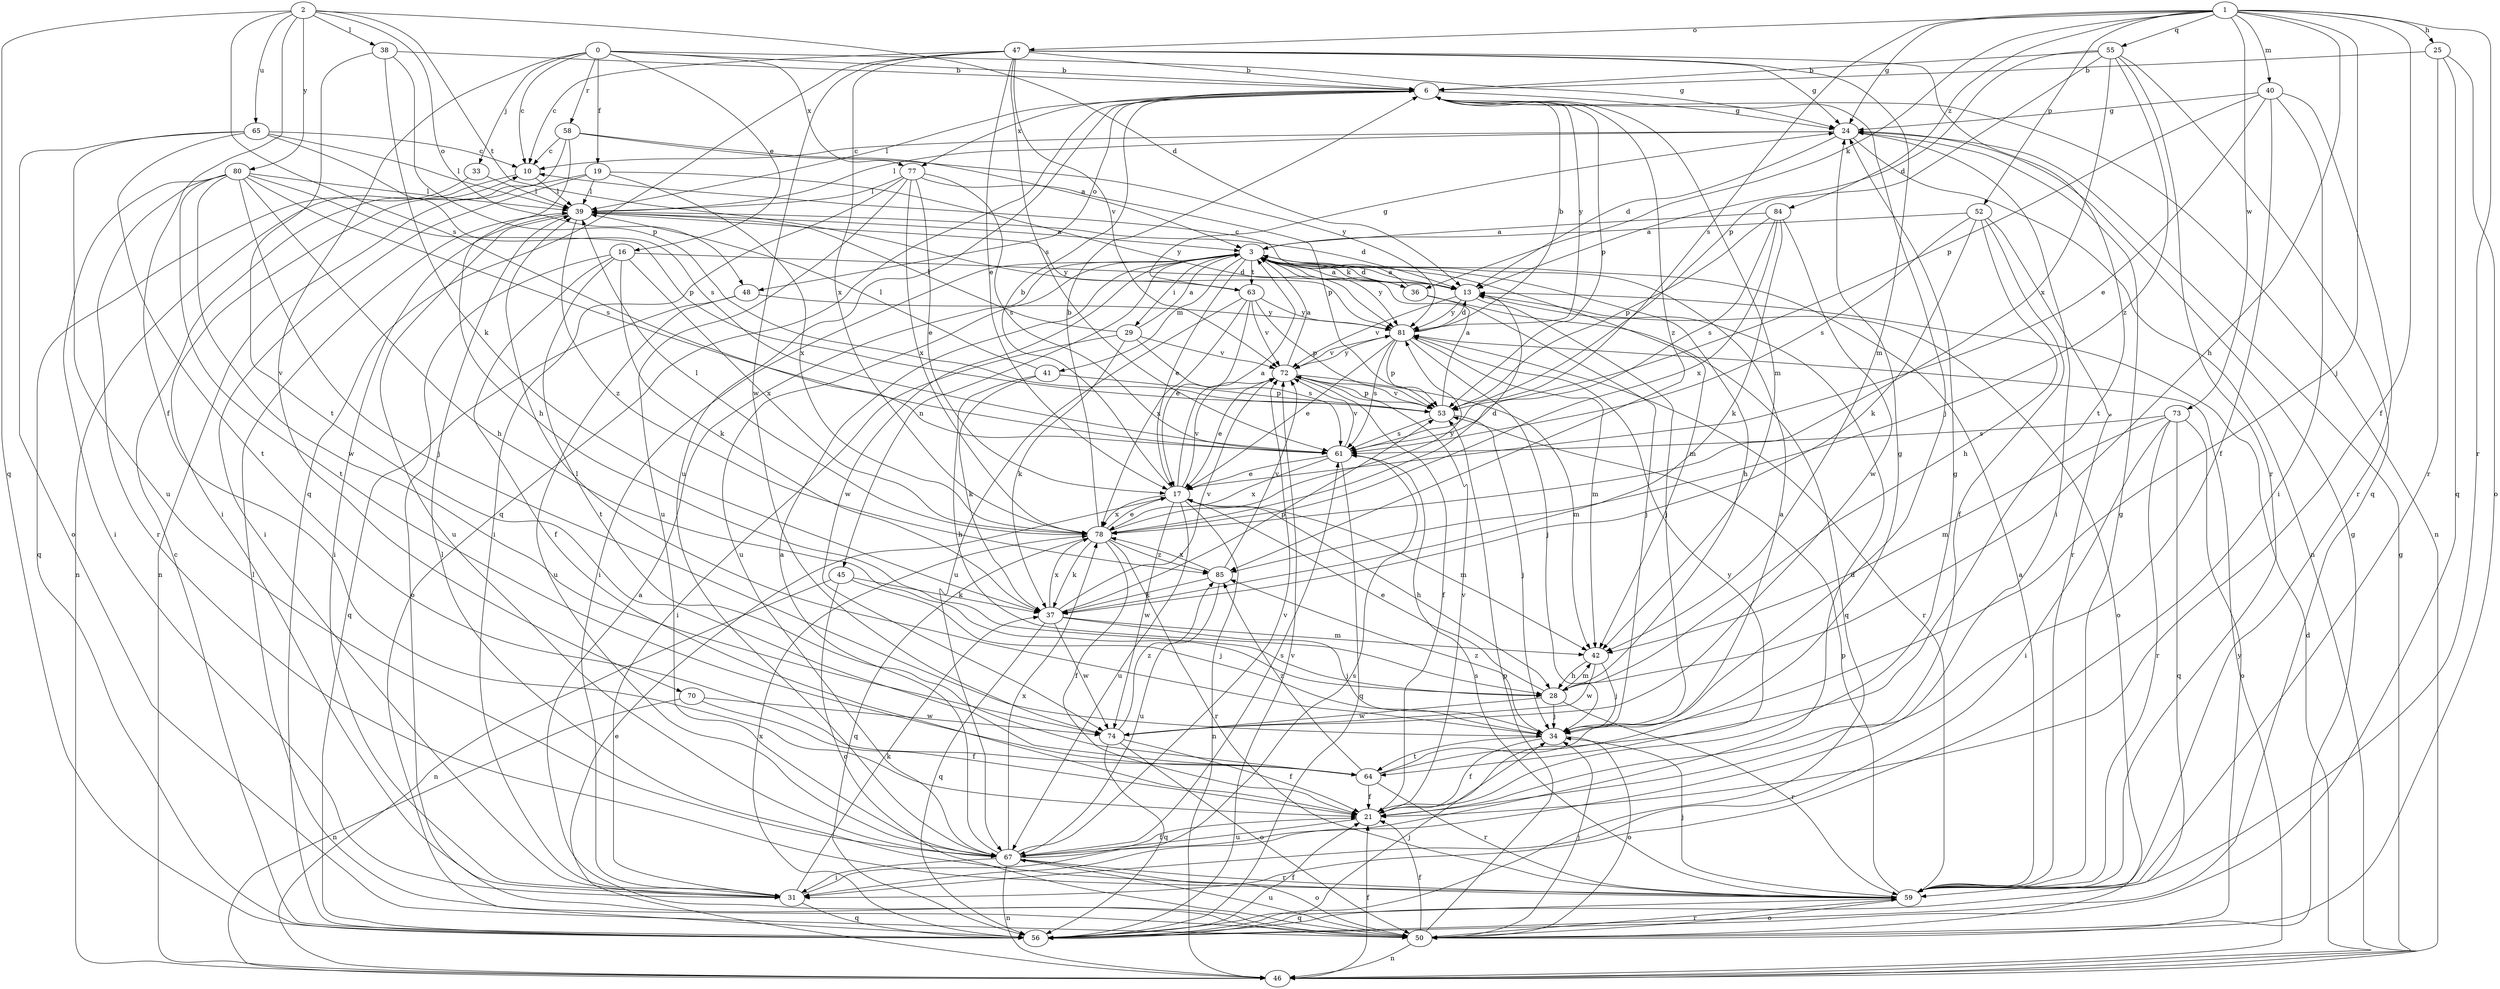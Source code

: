 strict digraph  {
0;
1;
2;
3;
6;
10;
13;
16;
17;
19;
21;
24;
25;
28;
29;
31;
33;
34;
36;
37;
38;
39;
40;
41;
42;
45;
46;
47;
48;
50;
52;
53;
55;
56;
58;
59;
61;
63;
64;
65;
67;
70;
72;
73;
74;
77;
78;
80;
81;
84;
85;
0 -> 6  [label=b];
0 -> 10  [label=c];
0 -> 16  [label=e];
0 -> 19  [label=f];
0 -> 24  [label=g];
0 -> 33  [label=j];
0 -> 58  [label=r];
0 -> 70  [label=v];
0 -> 77  [label=x];
1 -> 21  [label=f];
1 -> 24  [label=g];
1 -> 25  [label=h];
1 -> 28  [label=h];
1 -> 34  [label=j];
1 -> 36  [label=k];
1 -> 40  [label=m];
1 -> 47  [label=o];
1 -> 52  [label=p];
1 -> 55  [label=q];
1 -> 59  [label=r];
1 -> 61  [label=s];
1 -> 73  [label=w];
1 -> 84  [label=z];
2 -> 13  [label=d];
2 -> 21  [label=f];
2 -> 38  [label=l];
2 -> 48  [label=o];
2 -> 56  [label=q];
2 -> 61  [label=s];
2 -> 63  [label=t];
2 -> 65  [label=u];
2 -> 80  [label=y];
3 -> 13  [label=d];
3 -> 17  [label=e];
3 -> 28  [label=h];
3 -> 29  [label=i];
3 -> 31  [label=i];
3 -> 36  [label=k];
3 -> 41  [label=m];
3 -> 42  [label=m];
3 -> 45  [label=n];
3 -> 63  [label=t];
3 -> 67  [label=u];
3 -> 74  [label=w];
3 -> 81  [label=y];
6 -> 24  [label=g];
6 -> 34  [label=j];
6 -> 39  [label=l];
6 -> 42  [label=m];
6 -> 46  [label=n];
6 -> 48  [label=o];
6 -> 53  [label=p];
6 -> 56  [label=q];
6 -> 67  [label=u];
6 -> 77  [label=x];
6 -> 81  [label=y];
6 -> 85  [label=z];
10 -> 39  [label=l];
10 -> 46  [label=n];
13 -> 3  [label=a];
13 -> 34  [label=j];
13 -> 50  [label=o];
13 -> 72  [label=v];
13 -> 81  [label=y];
16 -> 13  [label=d];
16 -> 21  [label=f];
16 -> 37  [label=k];
16 -> 50  [label=o];
16 -> 64  [label=t];
16 -> 78  [label=x];
17 -> 3  [label=a];
17 -> 6  [label=b];
17 -> 28  [label=h];
17 -> 42  [label=m];
17 -> 46  [label=n];
17 -> 67  [label=u];
17 -> 72  [label=v];
17 -> 74  [label=w];
17 -> 78  [label=x];
19 -> 31  [label=i];
19 -> 39  [label=l];
19 -> 46  [label=n];
19 -> 78  [label=x];
19 -> 81  [label=y];
21 -> 24  [label=g];
21 -> 67  [label=u];
21 -> 72  [label=v];
21 -> 81  [label=y];
24 -> 10  [label=c];
24 -> 13  [label=d];
24 -> 31  [label=i];
24 -> 39  [label=l];
24 -> 46  [label=n];
25 -> 6  [label=b];
25 -> 50  [label=o];
25 -> 56  [label=q];
25 -> 59  [label=r];
28 -> 17  [label=e];
28 -> 34  [label=j];
28 -> 42  [label=m];
28 -> 59  [label=r];
28 -> 74  [label=w];
29 -> 3  [label=a];
29 -> 31  [label=i];
29 -> 37  [label=k];
29 -> 39  [label=l];
29 -> 61  [label=s];
29 -> 72  [label=v];
31 -> 37  [label=k];
31 -> 56  [label=q];
31 -> 61  [label=s];
33 -> 39  [label=l];
33 -> 56  [label=q];
34 -> 21  [label=f];
34 -> 39  [label=l];
34 -> 50  [label=o];
34 -> 64  [label=t];
34 -> 85  [label=z];
36 -> 3  [label=a];
36 -> 10  [label=c];
36 -> 34  [label=j];
36 -> 56  [label=q];
37 -> 34  [label=j];
37 -> 42  [label=m];
37 -> 53  [label=p];
37 -> 56  [label=q];
37 -> 72  [label=v];
37 -> 74  [label=w];
37 -> 78  [label=x];
38 -> 6  [label=b];
38 -> 37  [label=k];
38 -> 53  [label=p];
38 -> 64  [label=t];
39 -> 3  [label=a];
39 -> 13  [label=d];
39 -> 31  [label=i];
39 -> 67  [label=u];
39 -> 81  [label=y];
39 -> 85  [label=z];
40 -> 17  [label=e];
40 -> 21  [label=f];
40 -> 24  [label=g];
40 -> 31  [label=i];
40 -> 53  [label=p];
40 -> 59  [label=r];
41 -> 28  [label=h];
41 -> 37  [label=k];
41 -> 39  [label=l];
41 -> 53  [label=p];
42 -> 28  [label=h];
42 -> 34  [label=j];
42 -> 74  [label=w];
45 -> 34  [label=j];
45 -> 37  [label=k];
45 -> 46  [label=n];
45 -> 50  [label=o];
46 -> 13  [label=d];
46 -> 17  [label=e];
46 -> 21  [label=f];
46 -> 24  [label=g];
46 -> 81  [label=y];
47 -> 6  [label=b];
47 -> 10  [label=c];
47 -> 17  [label=e];
47 -> 24  [label=g];
47 -> 42  [label=m];
47 -> 56  [label=q];
47 -> 61  [label=s];
47 -> 64  [label=t];
47 -> 72  [label=v];
47 -> 74  [label=w];
47 -> 78  [label=x];
48 -> 56  [label=q];
48 -> 67  [label=u];
48 -> 81  [label=y];
50 -> 3  [label=a];
50 -> 21  [label=f];
50 -> 24  [label=g];
50 -> 34  [label=j];
50 -> 39  [label=l];
50 -> 46  [label=n];
50 -> 53  [label=p];
50 -> 59  [label=r];
50 -> 67  [label=u];
52 -> 3  [label=a];
52 -> 21  [label=f];
52 -> 28  [label=h];
52 -> 37  [label=k];
52 -> 59  [label=r];
52 -> 61  [label=s];
53 -> 3  [label=a];
53 -> 34  [label=j];
53 -> 61  [label=s];
53 -> 72  [label=v];
55 -> 6  [label=b];
55 -> 13  [label=d];
55 -> 53  [label=p];
55 -> 56  [label=q];
55 -> 59  [label=r];
55 -> 78  [label=x];
55 -> 85  [label=z];
56 -> 10  [label=c];
56 -> 21  [label=f];
56 -> 34  [label=j];
56 -> 72  [label=v];
56 -> 78  [label=x];
58 -> 3  [label=a];
58 -> 10  [label=c];
58 -> 28  [label=h];
58 -> 31  [label=i];
58 -> 81  [label=y];
59 -> 3  [label=a];
59 -> 24  [label=g];
59 -> 34  [label=j];
59 -> 39  [label=l];
59 -> 50  [label=o];
59 -> 53  [label=p];
59 -> 56  [label=q];
59 -> 61  [label=s];
61 -> 17  [label=e];
61 -> 56  [label=q];
61 -> 72  [label=v];
61 -> 78  [label=x];
63 -> 17  [label=e];
63 -> 24  [label=g];
63 -> 53  [label=p];
63 -> 67  [label=u];
63 -> 72  [label=v];
63 -> 78  [label=x];
63 -> 81  [label=y];
64 -> 3  [label=a];
64 -> 21  [label=f];
64 -> 24  [label=g];
64 -> 59  [label=r];
64 -> 85  [label=z];
65 -> 10  [label=c];
65 -> 39  [label=l];
65 -> 50  [label=o];
65 -> 61  [label=s];
65 -> 64  [label=t];
65 -> 67  [label=u];
67 -> 3  [label=a];
67 -> 13  [label=d];
67 -> 21  [label=f];
67 -> 31  [label=i];
67 -> 46  [label=n];
67 -> 50  [label=o];
67 -> 59  [label=r];
67 -> 61  [label=s];
67 -> 72  [label=v];
67 -> 78  [label=x];
70 -> 21  [label=f];
70 -> 46  [label=n];
70 -> 74  [label=w];
72 -> 3  [label=a];
72 -> 17  [label=e];
72 -> 21  [label=f];
72 -> 42  [label=m];
72 -> 53  [label=p];
72 -> 81  [label=y];
73 -> 31  [label=i];
73 -> 42  [label=m];
73 -> 50  [label=o];
73 -> 56  [label=q];
73 -> 59  [label=r];
73 -> 61  [label=s];
74 -> 21  [label=f];
74 -> 50  [label=o];
74 -> 56  [label=q];
74 -> 85  [label=z];
77 -> 17  [label=e];
77 -> 31  [label=i];
77 -> 39  [label=l];
77 -> 53  [label=p];
77 -> 61  [label=s];
77 -> 67  [label=u];
77 -> 78  [label=x];
78 -> 6  [label=b];
78 -> 13  [label=d];
78 -> 17  [label=e];
78 -> 21  [label=f];
78 -> 37  [label=k];
78 -> 39  [label=l];
78 -> 56  [label=q];
78 -> 59  [label=r];
78 -> 81  [label=y];
78 -> 85  [label=z];
80 -> 28  [label=h];
80 -> 31  [label=i];
80 -> 34  [label=j];
80 -> 39  [label=l];
80 -> 53  [label=p];
80 -> 59  [label=r];
80 -> 61  [label=s];
80 -> 64  [label=t];
80 -> 74  [label=w];
81 -> 6  [label=b];
81 -> 13  [label=d];
81 -> 17  [label=e];
81 -> 34  [label=j];
81 -> 42  [label=m];
81 -> 53  [label=p];
81 -> 59  [label=r];
81 -> 61  [label=s];
81 -> 72  [label=v];
84 -> 3  [label=a];
84 -> 37  [label=k];
84 -> 53  [label=p];
84 -> 61  [label=s];
84 -> 74  [label=w];
84 -> 78  [label=x];
85 -> 37  [label=k];
85 -> 67  [label=u];
85 -> 72  [label=v];
85 -> 78  [label=x];
}
